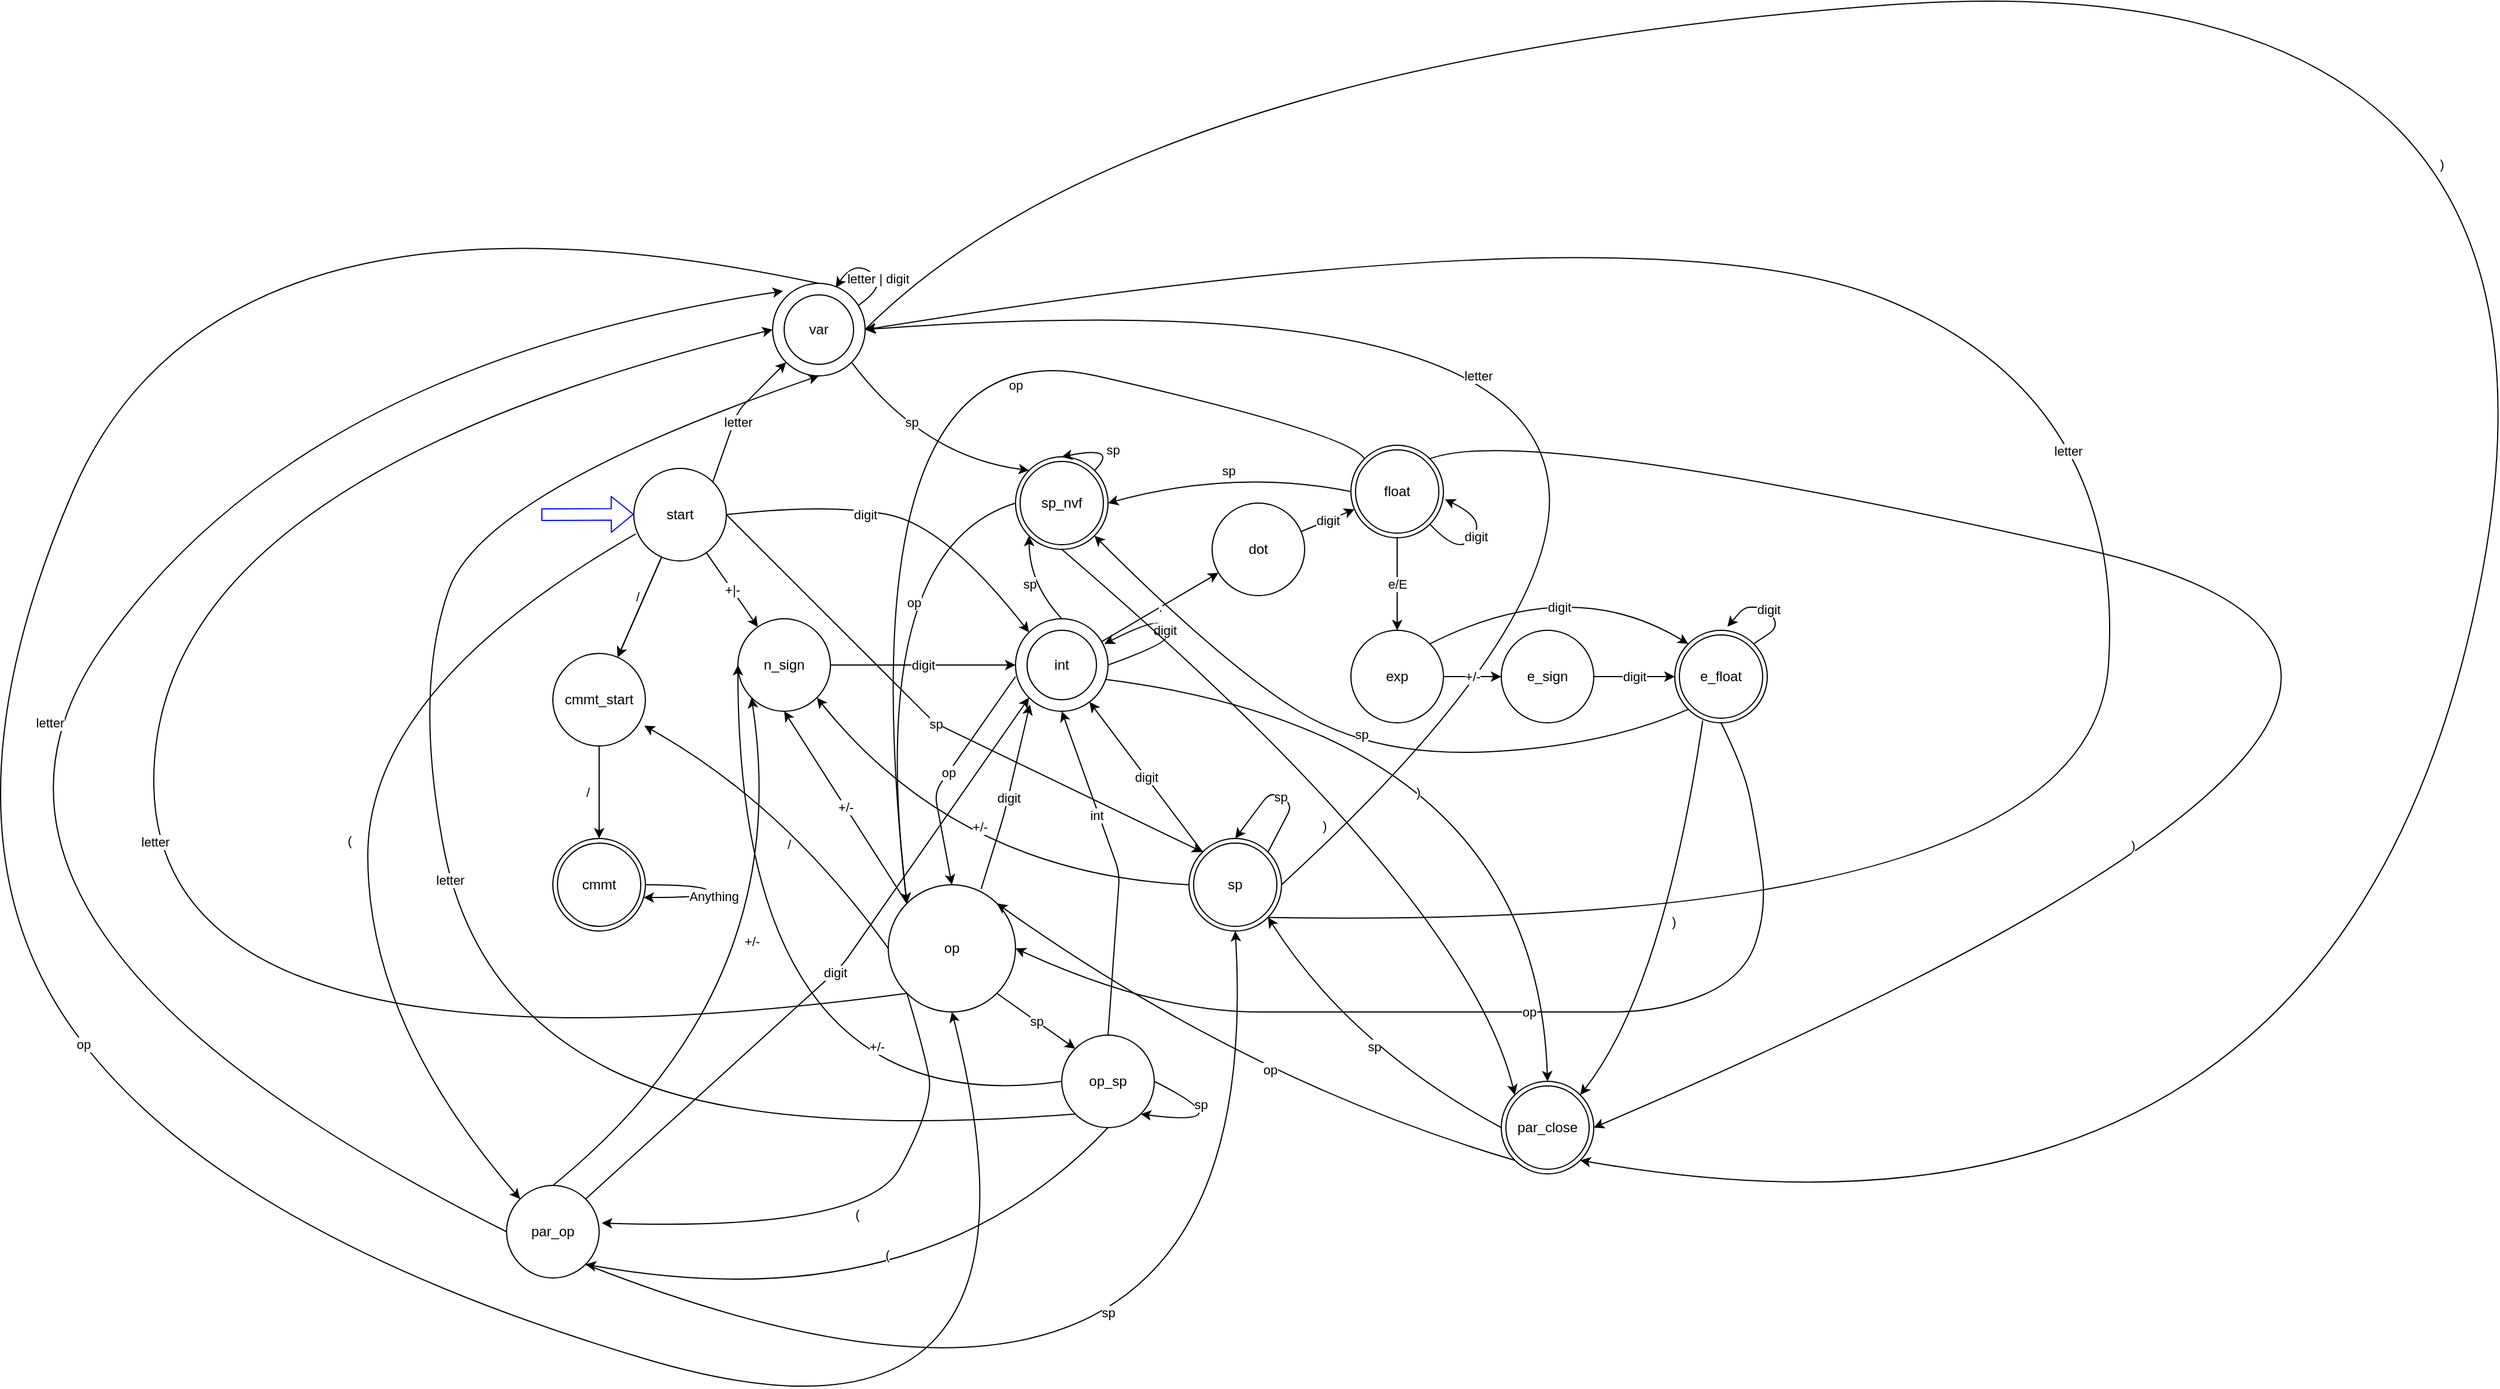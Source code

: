 <mxfile>
    <diagram id="0wO5liZ9OR7lbL87WMWF" name="Page-1">
        <mxGraphModel dx="1966" dy="705" grid="1" gridSize="10" guides="1" tooltips="1" connect="1" arrows="1" fold="1" page="1" pageScale="1" pageWidth="1169" pageHeight="827" math="0" shadow="0">
            <root>
                <mxCell id="0"/>
                <mxCell id="1" parent="0"/>
                <mxCell id="23" value="/" style="edgeStyle=none;html=1;" parent="1" source="2" target="22" edge="1">
                    <mxGeometry x="-0.156" y="-5" relative="1" as="geometry">
                        <mxPoint as="offset"/>
                    </mxGeometry>
                </mxCell>
                <mxCell id="41" value="letter" style="edgeStyle=none;html=1;exitX=1;exitY=0;exitDx=0;exitDy=0;entryX=0;entryY=1;entryDx=0;entryDy=0;strokeColor=default;" parent="1" source="2" target="3" edge="1">
                    <mxGeometry x="-0.1" y="-3" relative="1" as="geometry">
                        <Array as="points">
                            <mxPoint x="200" y="450"/>
                        </Array>
                        <mxPoint as="offset"/>
                    </mxGeometry>
                </mxCell>
                <mxCell id="51" value="" style="edgeStyle=none;html=1;" parent="1" source="2" target="22" edge="1">
                    <mxGeometry relative="1" as="geometry"/>
                </mxCell>
                <mxCell id="53" value="+|-" style="edgeStyle=none;html=1;" parent="1" source="2" target="52" edge="1">
                    <mxGeometry relative="1" as="geometry"/>
                </mxCell>
                <mxCell id="205" value="sp" style="edgeStyle=none;html=1;exitX=1;exitY=0.5;exitDx=0;exitDy=0;entryX=0;entryY=0;entryDx=0;entryDy=0;" edge="1" parent="1" source="2" target="57">
                    <mxGeometry relative="1" as="geometry">
                        <Array as="points">
                            <mxPoint x="370" y="720"/>
                        </Array>
                    </mxGeometry>
                </mxCell>
                <mxCell id="2" value="start" style="ellipse;whiteSpace=wrap;html=1;aspect=fixed;" parent="1" vertex="1">
                    <mxGeometry x="110" y="500" width="80" height="80" as="geometry"/>
                </mxCell>
                <mxCell id="188" value="sp" style="edgeStyle=none;html=1;exitX=1;exitY=1;exitDx=0;exitDy=0;entryX=0;entryY=0;entryDx=0;entryDy=0;curved=1;" parent="1" source="3" target="179" edge="1">
                    <mxGeometry x="-0.257" y="10" relative="1" as="geometry">
                        <Array as="points">
                            <mxPoint x="360" y="490"/>
                        </Array>
                        <mxPoint as="offset"/>
                    </mxGeometry>
                </mxCell>
                <mxCell id="190" value="op" style="edgeStyle=none;curved=1;html=1;exitX=0.5;exitY=0;exitDx=0;exitDy=0;entryX=0.5;entryY=1;entryDx=0;entryDy=0;" parent="1" source="3" target="29" edge="1">
                    <mxGeometry relative="1" as="geometry">
                        <Array as="points">
                            <mxPoint x="-250" y="230"/>
                            <mxPoint x="-500" y="810"/>
                            <mxPoint x="-250" y="1160"/>
                            <mxPoint x="490" y="1380"/>
                        </Array>
                    </mxGeometry>
                </mxCell>
                <mxCell id="200" value=")" style="edgeStyle=none;curved=1;html=1;exitX=1;exitY=0.5;exitDx=0;exitDy=0;entryX=1;entryY=1;entryDx=0;entryDy=0;" parent="1" source="3" target="174" edge="1">
                    <mxGeometry x="0.062" y="-112" relative="1" as="geometry">
                        <Array as="points">
                            <mxPoint x="540" y="150"/>
                            <mxPoint x="1830" y="50"/>
                            <mxPoint x="1570" y="1210"/>
                        </Array>
                        <mxPoint y="-1" as="offset"/>
                    </mxGeometry>
                </mxCell>
                <mxCell id="3" value="" style="ellipse;whiteSpace=wrap;html=1;aspect=fixed;" parent="1" vertex="1">
                    <mxGeometry x="230" y="340" width="80" height="80" as="geometry"/>
                </mxCell>
                <mxCell id="4" value="var" style="ellipse;whiteSpace=wrap;html=1;aspect=fixed;" parent="1" vertex="1">
                    <mxGeometry x="240" y="350" width="60" height="60" as="geometry"/>
                </mxCell>
                <mxCell id="34" value="." style="edgeStyle=none;html=1;" parent="1" source="10" target="33" edge="1">
                    <mxGeometry relative="1" as="geometry"/>
                </mxCell>
                <mxCell id="168" style="edgeStyle=none;curved=1;html=1;exitX=0.976;exitY=0.656;exitDx=0;exitDy=0;entryX=0.5;entryY=0;entryDx=0;entryDy=0;exitPerimeter=0;" parent="1" source="10" target="174" edge="1">
                    <mxGeometry relative="1" as="geometry">
                        <Array as="points">
                            <mxPoint x="890" y="730"/>
                        </Array>
                        <mxPoint x="841.716" y="1081.716" as="targetPoint"/>
                    </mxGeometry>
                </mxCell>
                <mxCell id="170" value=")" style="edgeLabel;html=1;align=center;verticalAlign=middle;resizable=0;points=[];" parent="168" connectable="0" vertex="1">
                    <mxGeometry x="0.185" y="-71" relative="1" as="geometry">
                        <mxPoint x="-32" y="22" as="offset"/>
                    </mxGeometry>
                </mxCell>
                <mxCell id="181" value="sp" style="edgeStyle=none;curved=1;html=1;exitX=0.5;exitY=0;exitDx=0;exitDy=0;entryX=0;entryY=1;entryDx=0;entryDy=0;strokeColor=default;" parent="1" source="10" target="179" edge="1">
                    <mxGeometry relative="1" as="geometry">
                        <Array as="points">
                            <mxPoint x="452" y="600"/>
                        </Array>
                    </mxGeometry>
                </mxCell>
                <mxCell id="10" value="" style="ellipse;whiteSpace=wrap;html=1;aspect=fixed;" parent="1" vertex="1">
                    <mxGeometry x="440" y="630" width="80" height="80" as="geometry"/>
                </mxCell>
                <mxCell id="32" value="op" style="edgeStyle=none;html=1;entryX=0.5;entryY=0;entryDx=0;entryDy=0;exitX=0;exitY=0.625;exitDx=0;exitDy=0;exitPerimeter=0;" parent="1" source="10" target="29" edge="1">
                    <mxGeometry relative="1" as="geometry">
                        <mxPoint x="480" y="780" as="targetPoint"/>
                        <Array as="points">
                            <mxPoint x="370" y="780"/>
                        </Array>
                    </mxGeometry>
                </mxCell>
                <mxCell id="11" value="int" style="ellipse;whiteSpace=wrap;html=1;aspect=fixed;" parent="1" vertex="1">
                    <mxGeometry x="450" y="640" width="60" height="60" as="geometry"/>
                </mxCell>
                <mxCell id="15" value="" style="curved=1;endArrow=classic;html=1;entryX=0.96;entryY=0.272;entryDx=0;entryDy=0;entryPerimeter=0;exitX=1;exitY=0.5;exitDx=0;exitDy=0;" parent="1" source="10" target="10" edge="1">
                    <mxGeometry width="50" height="50" relative="1" as="geometry">
                        <mxPoint x="510" y="690" as="sourcePoint"/>
                        <mxPoint x="630" y="700" as="targetPoint"/>
                        <Array as="points">
                            <mxPoint x="570" y="652"/>
                            <mxPoint x="570" y="640"/>
                            <mxPoint x="560" y="630"/>
                        </Array>
                    </mxGeometry>
                </mxCell>
                <mxCell id="17" value="digit" style="edgeLabel;html=1;align=center;verticalAlign=middle;resizable=0;points=[];" parent="15" connectable="0" vertex="1">
                    <mxGeometry x="0.041" y="1" relative="1" as="geometry">
                        <mxPoint as="offset"/>
                    </mxGeometry>
                </mxCell>
                <mxCell id="18" value="" style="curved=1;endArrow=classic;html=1;entryX=0.683;entryY=0.045;entryDx=0;entryDy=0;exitX=0.925;exitY=0.239;exitDx=0;exitDy=0;exitPerimeter=0;entryPerimeter=0;" parent="1" source="3" target="3" edge="1">
                    <mxGeometry width="50" height="50" relative="1" as="geometry">
                        <mxPoint x="311.453" y="354.713" as="sourcePoint"/>
                        <mxPoint x="320.0" y="330.0" as="targetPoint"/>
                        <Array as="points">
                            <mxPoint x="330" y="341"/>
                            <mxPoint x="300" y="320"/>
                        </Array>
                    </mxGeometry>
                </mxCell>
                <mxCell id="19" value="letter | digit" style="edgeLabel;html=1;align=center;verticalAlign=middle;resizable=0;points=[];" parent="18" connectable="0" vertex="1">
                    <mxGeometry x="0.041" y="1" relative="1" as="geometry">
                        <mxPoint x="6" y="4" as="offset"/>
                    </mxGeometry>
                </mxCell>
                <mxCell id="25" value="/" style="edgeStyle=none;html=1;entryX=0.5;entryY=0;entryDx=0;entryDy=0;" parent="1" source="22" target="147" edge="1">
                    <mxGeometry y="-10" relative="1" as="geometry">
                        <mxPoint as="offset"/>
                        <mxPoint x="80" y="820" as="targetPoint"/>
                    </mxGeometry>
                </mxCell>
                <mxCell id="82" value="(" style="edgeStyle=none;html=1;exitX=0.019;exitY=0.708;exitDx=0;exitDy=0;entryX=0;entryY=0;entryDx=0;entryDy=0;curved=1;exitPerimeter=0;" parent="1" source="2" target="80" edge="1">
                    <mxGeometry x="0.052" y="-16" relative="1" as="geometry">
                        <mxPoint as="offset"/>
                        <Array as="points">
                            <mxPoint x="-120" y="690"/>
                            <mxPoint x="-120" y="980"/>
                        </Array>
                    </mxGeometry>
                </mxCell>
                <mxCell id="22" value="cmmt_start" style="ellipse;whiteSpace=wrap;html=1;aspect=fixed;" parent="1" vertex="1">
                    <mxGeometry x="40" y="660" width="80" height="80" as="geometry"/>
                </mxCell>
                <mxCell id="43" value="digit" style="edgeStyle=none;html=1;exitX=0.73;exitY=0.033;exitDx=0;exitDy=0;exitPerimeter=0;entryX=0.156;entryY=0.927;entryDx=0;entryDy=0;entryPerimeter=0;" parent="1" source="29" target="10" edge="1">
                    <mxGeometry relative="1" as="geometry">
                        <mxPoint x="480" y="710.0" as="targetPoint"/>
                        <Array as="points">
                            <mxPoint x="430" y="800"/>
                        </Array>
                    </mxGeometry>
                </mxCell>
                <mxCell id="79" value="+/-" style="edgeStyle=none;html=1;exitX=0;exitY=0;exitDx=0;exitDy=0;entryX=0.5;entryY=1;entryDx=0;entryDy=0;" parent="1" source="29" target="52" edge="1">
                    <mxGeometry relative="1" as="geometry"/>
                </mxCell>
                <mxCell id="85" value="(" style="edgeStyle=none;html=1;exitX=0;exitY=1;exitDx=0;exitDy=0;entryX=1.029;entryY=0.406;entryDx=0;entryDy=0;curved=1;entryPerimeter=0;" parent="1" source="29" target="80" edge="1">
                    <mxGeometry x="0.024" y="-15" relative="1" as="geometry">
                        <Array as="points">
                            <mxPoint x="360" y="1000"/>
                            <mxPoint x="370" y="1050"/>
                            <mxPoint x="310" y="1160"/>
                        </Array>
                        <mxPoint as="offset"/>
                    </mxGeometry>
                </mxCell>
                <mxCell id="149" value="/" style="edgeStyle=none;curved=1;html=1;exitX=0;exitY=0.5;exitDx=0;exitDy=0;entryX=0.988;entryY=0.781;entryDx=0;entryDy=0;strokeColor=default;entryPerimeter=0;" parent="1" source="29" target="22" edge="1">
                    <mxGeometry x="-0.155" y="17" relative="1" as="geometry">
                        <Array as="points">
                            <mxPoint x="240" y="790"/>
                        </Array>
                        <mxPoint as="offset"/>
                    </mxGeometry>
                </mxCell>
                <mxCell id="154" value="sp" style="edgeStyle=none;curved=1;html=1;exitX=1;exitY=1;exitDx=0;exitDy=0;entryX=0;entryY=0;entryDx=0;entryDy=0;" parent="1" source="29" target="191" edge="1">
                    <mxGeometry relative="1" as="geometry">
                        <mxPoint x="490" y="1000" as="targetPoint"/>
                    </mxGeometry>
                </mxCell>
                <mxCell id="155" value="letter" style="edgeStyle=none;html=1;exitX=0;exitY=1;exitDx=0;exitDy=0;entryX=0;entryY=0.5;entryDx=0;entryDy=0;curved=1;" parent="1" source="29" target="3" edge="1">
                    <mxGeometry relative="1" as="geometry">
                        <mxPoint x="260" y="490" as="targetPoint"/>
                        <Array as="points">
                            <mxPoint x="-300" y="1040"/>
                            <mxPoint x="-310" y="510"/>
                        </Array>
                    </mxGeometry>
                </mxCell>
                <mxCell id="29" value="op" style="ellipse;whiteSpace=wrap;html=1;aspect=fixed;" parent="1" vertex="1">
                    <mxGeometry x="330" y="860" width="110" height="110" as="geometry"/>
                </mxCell>
                <mxCell id="36" value="digit" style="edgeStyle=none;html=1;" parent="1" source="33" target="63" edge="1">
                    <mxGeometry relative="1" as="geometry">
                        <mxPoint x="730.0" y="530.0" as="targetPoint"/>
                    </mxGeometry>
                </mxCell>
                <mxCell id="33" value="dot" style="ellipse;whiteSpace=wrap;html=1;aspect=fixed;" parent="1" vertex="1">
                    <mxGeometry x="610" y="530" width="80" height="80" as="geometry"/>
                </mxCell>
                <mxCell id="37" value="" style="curved=1;endArrow=classic;html=1;entryX=1.017;entryY=0.585;entryDx=0;entryDy=0;exitX=1;exitY=1;exitDx=0;exitDy=0;entryPerimeter=0;" parent="1" source="63" target="63" edge="1">
                    <mxGeometry width="50" height="50" relative="1" as="geometry">
                        <mxPoint x="800.005" y="554.988" as="sourcePoint"/>
                        <mxPoint x="808.77" y="530" as="targetPoint"/>
                        <Array as="points">
                            <mxPoint x="818.77" y="570"/>
                            <mxPoint x="838.77" y="560"/>
                            <mxPoint x="838.77" y="540"/>
                        </Array>
                    </mxGeometry>
                </mxCell>
                <mxCell id="38" value="digit" style="edgeLabel;html=1;align=center;verticalAlign=middle;resizable=0;points=[];" parent="37" connectable="0" vertex="1">
                    <mxGeometry x="0.041" y="1" relative="1" as="geometry">
                        <mxPoint as="offset"/>
                    </mxGeometry>
                </mxCell>
                <mxCell id="44" value="digit" style="curved=1;endArrow=classic;html=1;exitX=1;exitY=0.5;exitDx=0;exitDy=0;entryX=0;entryY=0;entryDx=0;entryDy=0;" parent="1" source="2" target="10" edge="1">
                    <mxGeometry x="-0.21" y="-4" width="50" height="50" relative="1" as="geometry">
                        <mxPoint x="350" y="540" as="sourcePoint"/>
                        <mxPoint x="400" y="490" as="targetPoint"/>
                        <Array as="points">
                            <mxPoint x="280" y="530"/>
                            <mxPoint x="380" y="550"/>
                        </Array>
                        <mxPoint as="offset"/>
                    </mxGeometry>
                </mxCell>
                <mxCell id="54" value="digit" style="edgeStyle=none;html=1;exitX=1;exitY=0.5;exitDx=0;exitDy=0;entryX=0;entryY=0.5;entryDx=0;entryDy=0;" parent="1" source="52" target="10" edge="1">
                    <mxGeometry relative="1" as="geometry"/>
                </mxCell>
                <mxCell id="52" value="n_sign" style="ellipse;whiteSpace=wrap;html=1;aspect=fixed;" parent="1" vertex="1">
                    <mxGeometry x="200" y="630" width="80" height="80" as="geometry"/>
                </mxCell>
                <mxCell id="153" value="digit" style="edgeStyle=none;curved=1;html=1;exitX=0;exitY=0;exitDx=0;exitDy=0;" parent="1" source="57" target="10" edge="1">
                    <mxGeometry relative="1" as="geometry"/>
                </mxCell>
                <mxCell id="156" value="letter" style="edgeStyle=none;html=1;exitX=1;exitY=1;exitDx=0;exitDy=0;entryX=1;entryY=0.5;entryDx=0;entryDy=0;curved=1;" parent="1" source="57" target="3" edge="1">
                    <mxGeometry x="-0.024" y="47" relative="1" as="geometry">
                        <Array as="points">
                            <mxPoint x="1370" y="900"/>
                            <mxPoint x="1400" y="440"/>
                            <mxPoint x="990" y="270"/>
                        </Array>
                        <mxPoint as="offset"/>
                    </mxGeometry>
                </mxCell>
                <mxCell id="206" value="letter" style="edgeStyle=none;html=1;exitX=1;exitY=0.5;exitDx=0;exitDy=0;entryX=1;entryY=0.5;entryDx=0;entryDy=0;curved=1;" edge="1" parent="1" source="57" target="3">
                    <mxGeometry x="0.408" y="78" relative="1" as="geometry">
                        <Array as="points">
                            <mxPoint x="1270" y="310"/>
                        </Array>
                        <mxPoint as="offset"/>
                    </mxGeometry>
                </mxCell>
                <mxCell id="207" value="+/-" style="edgeStyle=none;curved=1;html=1;exitX=0;exitY=0.5;exitDx=0;exitDy=0;entryX=1;entryY=1;entryDx=0;entryDy=0;" edge="1" parent="1" source="57" target="52">
                    <mxGeometry x="0.109" y="-41" relative="1" as="geometry">
                        <Array as="points">
                            <mxPoint x="390" y="850"/>
                        </Array>
                        <mxPoint x="-1" as="offset"/>
                    </mxGeometry>
                </mxCell>
                <mxCell id="57" value="sp" style="ellipse;shape=doubleEllipse;whiteSpace=wrap;html=1;aspect=fixed;" parent="1" vertex="1">
                    <mxGeometry x="590" y="820" width="80" height="80" as="geometry"/>
                </mxCell>
                <mxCell id="60" value="sp" style="edgeStyle=none;html=1;exitX=1;exitY=0;exitDx=0;exitDy=0;entryX=0.5;entryY=0;entryDx=0;entryDy=0;" parent="1" source="57" target="57" edge="1">
                    <mxGeometry relative="1" as="geometry">
                        <Array as="points">
                            <mxPoint x="680" y="790"/>
                            <mxPoint x="660" y="780"/>
                        </Array>
                    </mxGeometry>
                </mxCell>
                <mxCell id="65" value="e/E" style="edgeStyle=none;html=1;entryX=0.5;entryY=0;entryDx=0;entryDy=0;" parent="1" source="63" target="66" edge="1">
                    <mxGeometry relative="1" as="geometry">
                        <mxPoint x="770" y="640.0" as="targetPoint"/>
                    </mxGeometry>
                </mxCell>
                <mxCell id="167" value=")" style="edgeStyle=none;curved=1;html=1;exitX=1;exitY=0;exitDx=0;exitDy=0;entryX=1;entryY=0.5;entryDx=0;entryDy=0;strokeColor=default;" parent="1" source="63" target="174" edge="1">
                    <mxGeometry x="0.494" y="-41" relative="1" as="geometry">
                        <Array as="points">
                            <mxPoint x="880" y="460"/>
                            <mxPoint x="1850" y="680"/>
                        </Array>
                        <mxPoint as="offset"/>
                        <mxPoint x="898.284" y="1138.284" as="targetPoint"/>
                    </mxGeometry>
                </mxCell>
                <mxCell id="176" value="op" style="edgeStyle=none;curved=1;html=1;exitX=0;exitY=0;exitDx=0;exitDy=0;entryX=0;entryY=0;entryDx=0;entryDy=0;strokeColor=default;" parent="1" source="63" target="29" edge="1">
                    <mxGeometry x="-0.357" y="23" relative="1" as="geometry">
                        <Array as="points">
                            <mxPoint x="730" y="470"/>
                            <mxPoint x="290" y="370"/>
                        </Array>
                        <mxPoint as="offset"/>
                    </mxGeometry>
                </mxCell>
                <mxCell id="183" value="sp" style="edgeStyle=none;curved=1;html=1;exitX=0;exitY=0.5;exitDx=0;exitDy=0;entryX=1;entryY=0.5;entryDx=0;entryDy=0;strokeColor=default;" parent="1" source="63" target="179" edge="1">
                    <mxGeometry relative="1" as="geometry">
                        <Array as="points">
                            <mxPoint x="630" y="500"/>
                        </Array>
                    </mxGeometry>
                </mxCell>
                <mxCell id="63" value="float" style="ellipse;shape=doubleEllipse;whiteSpace=wrap;html=1;aspect=fixed;" parent="1" vertex="1">
                    <mxGeometry x="730" y="480" width="80" height="80" as="geometry"/>
                </mxCell>
                <mxCell id="73" value="+/-" style="edgeStyle=none;html=1;exitX=1;exitY=0.5;exitDx=0;exitDy=0;entryX=0;entryY=0.5;entryDx=0;entryDy=0;" parent="1" source="66" target="70" edge="1">
                    <mxGeometry relative="1" as="geometry"/>
                </mxCell>
                <mxCell id="199" value="digit" style="edgeStyle=none;curved=1;html=1;exitX=1;exitY=0;exitDx=0;exitDy=0;entryX=0;entryY=0;entryDx=0;entryDy=0;" parent="1" source="66" target="74" edge="1">
                    <mxGeometry x="-0.108" y="-22" relative="1" as="geometry">
                        <Array as="points">
                            <mxPoint x="920" y="590"/>
                        </Array>
                        <mxPoint as="offset"/>
                    </mxGeometry>
                </mxCell>
                <mxCell id="66" value="exp" style="ellipse;whiteSpace=wrap;html=1;aspect=fixed;" parent="1" vertex="1">
                    <mxGeometry x="730" y="640" width="80" height="80" as="geometry"/>
                </mxCell>
                <mxCell id="75" value="digit" style="edgeStyle=none;html=1;exitX=1;exitY=0.5;exitDx=0;exitDy=0;entryX=0;entryY=0.5;entryDx=0;entryDy=0;" parent="1" source="70" target="74" edge="1">
                    <mxGeometry relative="1" as="geometry"/>
                </mxCell>
                <mxCell id="70" value="e_sign" style="ellipse;whiteSpace=wrap;html=1;aspect=fixed;" parent="1" vertex="1">
                    <mxGeometry x="860" y="640" width="80" height="80" as="geometry"/>
                </mxCell>
                <mxCell id="77" value="sp" style="edgeStyle=none;html=1;exitX=0;exitY=1;exitDx=0;exitDy=0;entryX=1;entryY=1;entryDx=0;entryDy=0;curved=1;" parent="1" source="74" target="179" edge="1">
                    <mxGeometry x="0.01" y="-12" relative="1" as="geometry">
                        <Array as="points">
                            <mxPoint x="950" y="740"/>
                            <mxPoint x="750" y="750"/>
                            <mxPoint x="620" y="670"/>
                        </Array>
                        <mxPoint x="-1" as="offset"/>
                    </mxGeometry>
                </mxCell>
                <mxCell id="78" value="op" style="edgeStyle=none;html=1;exitX=0.5;exitY=1;exitDx=0;exitDy=0;entryX=1;entryY=0.5;entryDx=0;entryDy=0;curved=1;" parent="1" source="74" target="29" edge="1">
                    <mxGeometry x="-0.04" relative="1" as="geometry">
                        <mxPoint x="1049.588" y="970" as="targetPoint"/>
                        <Array as="points">
                            <mxPoint x="1070" y="760"/>
                            <mxPoint x="1080" y="810"/>
                            <mxPoint x="1090" y="880"/>
                            <mxPoint x="1070" y="940"/>
                            <mxPoint x="1000" y="970"/>
                            <mxPoint x="910" y="970"/>
                            <mxPoint x="740" y="970"/>
                            <mxPoint x="560" y="970"/>
                        </Array>
                        <mxPoint as="offset"/>
                    </mxGeometry>
                </mxCell>
                <mxCell id="166" value=")" style="edgeStyle=none;curved=1;html=1;exitX=0.302;exitY=0.975;exitDx=0;exitDy=0;entryX=1;entryY=0;entryDx=0;entryDy=0;exitPerimeter=0;" parent="1" source="74" target="174" edge="1">
                    <mxGeometry relative="1" as="geometry">
                        <Array as="points">
                            <mxPoint x="1000" y="950"/>
                        </Array>
                        <mxPoint x="898.284" y="1081.716" as="targetPoint"/>
                    </mxGeometry>
                </mxCell>
                <mxCell id="74" value="e_float" style="ellipse;shape=doubleEllipse;whiteSpace=wrap;html=1;aspect=fixed;" parent="1" vertex="1">
                    <mxGeometry x="1010" y="640" width="80" height="80" as="geometry"/>
                </mxCell>
                <mxCell id="76" value="digit" style="edgeStyle=none;html=1;exitX=1;exitY=0;exitDx=0;exitDy=0;entryX=0.569;entryY=-0.039;entryDx=0;entryDy=0;entryPerimeter=0;" parent="1" source="74" target="74" edge="1">
                    <mxGeometry relative="1" as="geometry">
                        <Array as="points">
                            <mxPoint x="1100" y="637"/>
                            <mxPoint x="1090" y="620"/>
                            <mxPoint x="1070" y="620"/>
                        </Array>
                    </mxGeometry>
                </mxCell>
                <mxCell id="163" value="+/-" style="edgeStyle=none;curved=1;html=1;exitX=0.5;exitY=0;exitDx=0;exitDy=0;entryX=0;entryY=1;entryDx=0;entryDy=0;strokeColor=default;" parent="1" source="80" target="52" edge="1">
                    <mxGeometry x="0.202" y="32" relative="1" as="geometry">
                        <Array as="points">
                            <mxPoint x="250" y="950"/>
                        </Array>
                        <mxPoint y="-1" as="offset"/>
                    </mxGeometry>
                </mxCell>
                <mxCell id="164" value="sp" style="edgeStyle=none;curved=1;html=1;exitX=1;exitY=1;exitDx=0;exitDy=0;" parent="1" source="80" edge="1">
                    <mxGeometry x="-0.246" y="126" relative="1" as="geometry">
                        <mxPoint x="630" y="900" as="targetPoint"/>
                        <Array as="points">
                            <mxPoint x="660" y="1420"/>
                        </Array>
                        <mxPoint as="offset"/>
                    </mxGeometry>
                </mxCell>
                <mxCell id="165" value="letter" style="edgeStyle=none;html=1;exitX=0;exitY=0.5;exitDx=0;exitDy=0;entryX=0.113;entryY=0.083;entryDx=0;entryDy=0;entryPerimeter=0;curved=1;" parent="1" source="80" target="3" edge="1">
                    <mxGeometry relative="1" as="geometry">
                        <Array as="points">
                            <mxPoint x="-520" y="900"/>
                            <mxPoint x="-180" y="410"/>
                        </Array>
                    </mxGeometry>
                </mxCell>
                <mxCell id="194" value="digit" style="edgeStyle=none;html=1;exitX=1;exitY=0;exitDx=0;exitDy=0;entryX=0;entryY=1;entryDx=0;entryDy=0;" parent="1" source="80" target="10" edge="1">
                    <mxGeometry relative="1" as="geometry">
                        <Array as="points">
                            <mxPoint x="290" y="930"/>
                        </Array>
                    </mxGeometry>
                </mxCell>
                <mxCell id="80" value="par_op" style="ellipse;whiteSpace=wrap;html=1;aspect=fixed;" parent="1" vertex="1">
                    <mxGeometry y="1120" width="80" height="80" as="geometry"/>
                </mxCell>
                <mxCell id="147" value="cmmt" style="ellipse;shape=doubleEllipse;whiteSpace=wrap;html=1;aspect=fixed;" parent="1" vertex="1">
                    <mxGeometry x="40" y="820" width="80" height="80" as="geometry"/>
                </mxCell>
                <mxCell id="148" value="Anything" style="edgeStyle=none;curved=1;html=1;exitX=1;exitY=0.5;exitDx=0;exitDy=0;entryX=0.98;entryY=0.638;entryDx=0;entryDy=0;entryPerimeter=0;" parent="1" source="147" target="147" edge="1">
                    <mxGeometry relative="1" as="geometry">
                        <Array as="points">
                            <mxPoint x="170" y="860"/>
                            <mxPoint x="180" y="871"/>
                        </Array>
                    </mxGeometry>
                </mxCell>
                <mxCell id="208" value="op" style="edgeStyle=none;curved=1;html=1;exitX=0;exitY=1;exitDx=0;exitDy=0;entryX=1;entryY=0;entryDx=0;entryDy=0;" edge="1" parent="1" source="174" target="29">
                    <mxGeometry x="-0.111" y="-15" relative="1" as="geometry">
                        <Array as="points">
                            <mxPoint x="640" y="1030"/>
                        </Array>
                        <mxPoint as="offset"/>
                    </mxGeometry>
                </mxCell>
                <mxCell id="209" value="sp" style="edgeStyle=none;curved=1;html=1;exitX=0;exitY=0.5;exitDx=0;exitDy=0;entryX=1;entryY=1;entryDx=0;entryDy=0;" edge="1" parent="1" source="174" target="57">
                    <mxGeometry x="-0.072" y="-9" relative="1" as="geometry">
                        <Array as="points">
                            <mxPoint x="730" y="1000"/>
                        </Array>
                        <mxPoint as="offset"/>
                    </mxGeometry>
                </mxCell>
                <mxCell id="174" value="par_close" style="ellipse;shape=doubleEllipse;whiteSpace=wrap;html=1;aspect=fixed;" parent="1" vertex="1">
                    <mxGeometry x="860" y="1030" width="80" height="80" as="geometry"/>
                </mxCell>
                <mxCell id="182" value="op" style="edgeStyle=none;curved=1;html=1;exitX=0;exitY=0.5;exitDx=0;exitDy=0;entryX=0;entryY=0;entryDx=0;entryDy=0;strokeColor=default;" parent="1" source="179" target="29" edge="1">
                    <mxGeometry x="-0.159" y="36" relative="1" as="geometry">
                        <Array as="points">
                            <mxPoint x="310" y="570"/>
                        </Array>
                        <mxPoint as="offset"/>
                    </mxGeometry>
                </mxCell>
                <mxCell id="203" value=")" style="edgeStyle=none;curved=1;html=1;exitX=0.5;exitY=1;exitDx=0;exitDy=0;entryX=0;entryY=0;entryDx=0;entryDy=0;" parent="1" source="179" target="174" edge="1">
                    <mxGeometry x="0.025" y="-34" relative="1" as="geometry">
                        <Array as="points">
                            <mxPoint x="830" y="870"/>
                        </Array>
                        <mxPoint x="1" as="offset"/>
                    </mxGeometry>
                </mxCell>
                <mxCell id="179" value="sp_nvf" style="ellipse;shape=doubleEllipse;whiteSpace=wrap;html=1;aspect=fixed;" parent="1" vertex="1">
                    <mxGeometry x="440" y="490" width="80" height="80" as="geometry"/>
                </mxCell>
                <mxCell id="180" value="sp" style="edgeStyle=none;curved=1;html=1;exitX=1;exitY=0;exitDx=0;exitDy=0;entryX=0.5;entryY=0;entryDx=0;entryDy=0;strokeColor=default;" parent="1" source="179" target="179" edge="1">
                    <mxGeometry x="-0.438" y="1" relative="1" as="geometry">
                        <Array as="points">
                            <mxPoint x="530" y="480"/>
                        </Array>
                        <mxPoint y="-1" as="offset"/>
                    </mxGeometry>
                </mxCell>
                <mxCell id="187" value="" style="edgeStyle=none;html=1;entryX=0;entryY=0.5;entryDx=0;entryDy=0;strokeColor=#0008FF;shape=flexArrow;" parent="1" edge="1">
                    <mxGeometry relative="1" as="geometry">
                        <mxPoint x="30" y="540.06" as="sourcePoint"/>
                        <mxPoint x="110" y="539.63" as="targetPoint"/>
                    </mxGeometry>
                </mxCell>
                <mxCell id="195" value="int" style="edgeStyle=none;html=1;exitX=0.5;exitY=0;exitDx=0;exitDy=0;entryX=0.5;entryY=1;entryDx=0;entryDy=0;" parent="1" source="191" target="10" edge="1">
                    <mxGeometry x="0.344" y="2" relative="1" as="geometry">
                        <Array as="points">
                            <mxPoint x="530" y="850"/>
                        </Array>
                        <mxPoint as="offset"/>
                    </mxGeometry>
                </mxCell>
                <mxCell id="196" value="letter" style="edgeStyle=none;html=1;exitX=0;exitY=1;exitDx=0;exitDy=0;entryX=0.5;entryY=1;entryDx=0;entryDy=0;curved=1;" parent="1" source="191" target="3" edge="1">
                    <mxGeometry relative="1" as="geometry">
                        <Array as="points">
                            <mxPoint x="210" y="1080"/>
                            <mxPoint x="-30" y="960"/>
                            <mxPoint x="-80" y="690"/>
                            <mxPoint x="-20" y="520"/>
                        </Array>
                    </mxGeometry>
                </mxCell>
                <mxCell id="197" value="(" style="edgeStyle=none;curved=1;html=1;exitX=0.5;exitY=1;exitDx=0;exitDy=0;entryX=1;entryY=1;entryDx=0;entryDy=0;" parent="1" source="191" target="80" edge="1">
                    <mxGeometry x="0.033" y="-54" relative="1" as="geometry">
                        <Array as="points">
                            <mxPoint x="360" y="1240"/>
                        </Array>
                        <mxPoint x="-1" as="offset"/>
                    </mxGeometry>
                </mxCell>
                <mxCell id="204" value="+/-" style="edgeStyle=none;curved=1;html=1;exitX=0;exitY=0.5;exitDx=0;exitDy=0;entryX=0;entryY=0.5;entryDx=0;entryDy=0;" parent="1" source="191" target="52" edge="1">
                    <mxGeometry x="-0.548" y="-52" relative="1" as="geometry">
                        <Array as="points">
                            <mxPoint x="200" y="1070"/>
                        </Array>
                        <mxPoint as="offset"/>
                    </mxGeometry>
                </mxCell>
                <mxCell id="191" value="op_sp" style="ellipse;whiteSpace=wrap;html=1;aspect=fixed;" parent="1" vertex="1">
                    <mxGeometry x="480" y="990" width="80" height="80" as="geometry"/>
                </mxCell>
                <mxCell id="192" value="sp" style="edgeStyle=none;curved=1;html=1;exitX=1;exitY=0.5;exitDx=0;exitDy=0;entryX=1;entryY=1;entryDx=0;entryDy=0;" parent="1" source="191" target="191" edge="1">
                    <mxGeometry x="-0.508" relative="1" as="geometry">
                        <Array as="points">
                            <mxPoint x="640" y="1070"/>
                        </Array>
                        <mxPoint as="offset"/>
                    </mxGeometry>
                </mxCell>
            </root>
        </mxGraphModel>
    </diagram>
</mxfile>